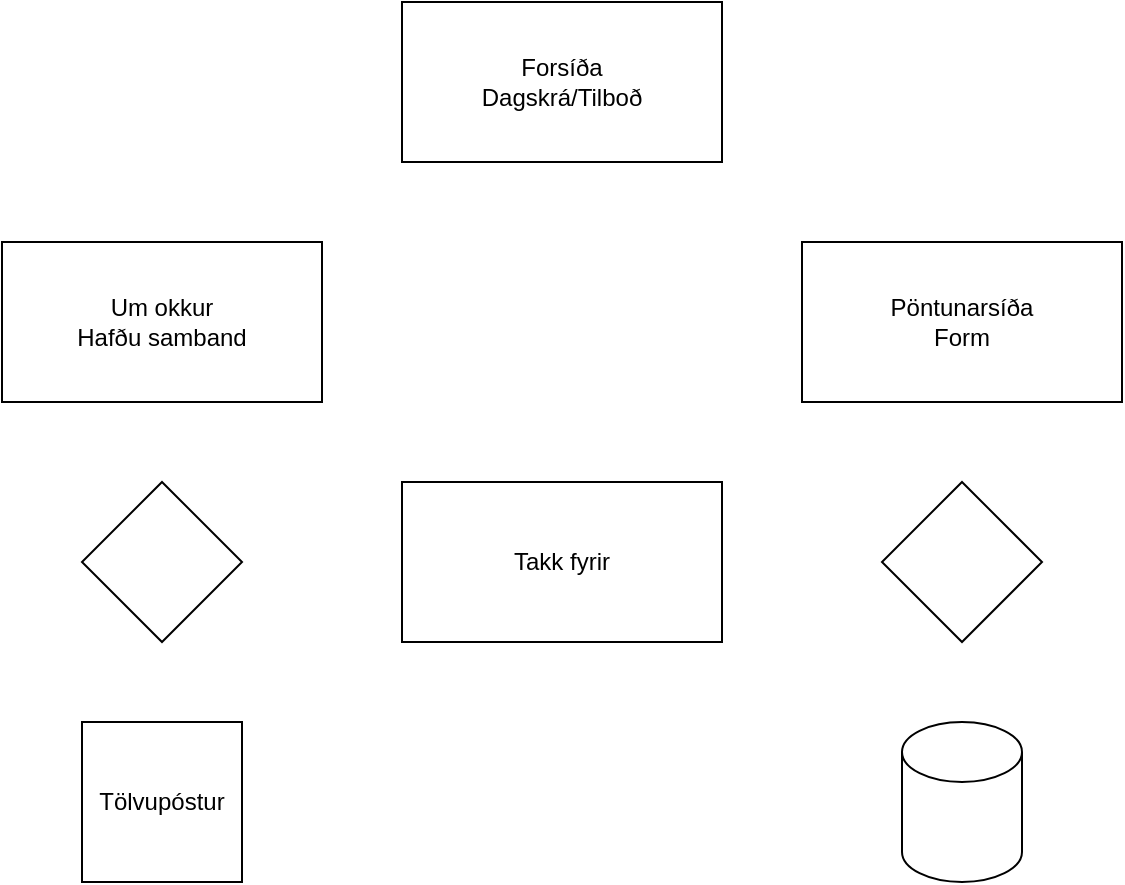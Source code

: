 <mxfile version="24.4.2" type="github">
  <diagram name="Page-1" id="XVw_b_xDwHnGz9wbEkJs">
    <mxGraphModel dx="1434" dy="746" grid="1" gridSize="10" guides="1" tooltips="1" connect="1" arrows="1" fold="1" page="1" pageScale="1" pageWidth="850" pageHeight="1100" math="0" shadow="0">
      <root>
        <mxCell id="0" />
        <mxCell id="1" parent="0" />
        <mxCell id="VxlyHngNLBUcSf7zy6Bm-1" value="Forsíða&lt;div&gt;Dagskrá/Tilboð&lt;/div&gt;" style="rounded=0;whiteSpace=wrap;html=1;" parent="1" vertex="1">
          <mxGeometry x="320" y="80" width="160" height="80" as="geometry" />
        </mxCell>
        <mxCell id="VxlyHngNLBUcSf7zy6Bm-3" value="Tölvupóstur" style="whiteSpace=wrap;html=1;aspect=fixed;" parent="1" vertex="1">
          <mxGeometry x="160" y="440" width="80" height="80" as="geometry" />
        </mxCell>
        <mxCell id="VxlyHngNLBUcSf7zy6Bm-4" value="" style="shape=cylinder3;whiteSpace=wrap;html=1;boundedLbl=1;backgroundOutline=1;size=15;" parent="1" vertex="1">
          <mxGeometry x="570" y="440" width="60" height="80" as="geometry" />
        </mxCell>
        <mxCell id="Jqyqml2Vst-oy_76xLtx-1" value="Pöntunarsíða&lt;br&gt;Form" style="rounded=0;whiteSpace=wrap;html=1;" vertex="1" parent="1">
          <mxGeometry x="520" y="200" width="160" height="80" as="geometry" />
        </mxCell>
        <mxCell id="Jqyqml2Vst-oy_76xLtx-2" value="Um okkur&lt;br&gt;Hafðu samband" style="rounded=0;whiteSpace=wrap;html=1;" vertex="1" parent="1">
          <mxGeometry x="120" y="200" width="160" height="80" as="geometry" />
        </mxCell>
        <mxCell id="Jqyqml2Vst-oy_76xLtx-3" value="" style="rhombus;whiteSpace=wrap;html=1;" vertex="1" parent="1">
          <mxGeometry x="560" y="320" width="80" height="80" as="geometry" />
        </mxCell>
        <mxCell id="Jqyqml2Vst-oy_76xLtx-4" value="Takk fyrir" style="rounded=0;whiteSpace=wrap;html=1;" vertex="1" parent="1">
          <mxGeometry x="320" y="320" width="160" height="80" as="geometry" />
        </mxCell>
        <mxCell id="Jqyqml2Vst-oy_76xLtx-5" value="" style="rhombus;whiteSpace=wrap;html=1;" vertex="1" parent="1">
          <mxGeometry x="160" y="320" width="80" height="80" as="geometry" />
        </mxCell>
      </root>
    </mxGraphModel>
  </diagram>
</mxfile>
